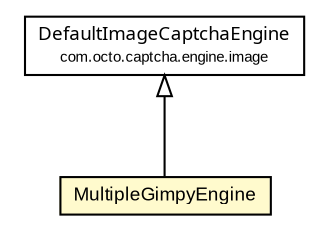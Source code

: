 #!/usr/local/bin/dot
#
# Class diagram 
# Generated by UmlGraph version 4.6 (http://www.spinellis.gr/sw/umlgraph)
#

digraph G {
	edge [fontname="arial",fontsize=10,labelfontname="arial",labelfontsize=10];
	node [fontname="arial",fontsize=10,shape=plaintext];
	// com.octo.captcha.engine.image.DefaultImageCaptchaEngine
	c13833 [label=<<table border="0" cellborder="1" cellspacing="0" cellpadding="2" port="p" href="../DefaultImageCaptchaEngine.html">
		<tr><td><table border="0" cellspacing="0" cellpadding="1">
			<tr><td><font face="ariali"> DefaultImageCaptchaEngine </font></td></tr>
			<tr><td><font point-size="7.0"> com.octo.captcha.engine.image </font></td></tr>
		</table></td></tr>
		</table>>, fontname="arial", fontcolor="black", fontsize=9.0];
	// com.octo.captcha.engine.image.gimpy.MultipleGimpyEngine
	c13837 [label=<<table border="0" cellborder="1" cellspacing="0" cellpadding="2" port="p" bgcolor="lemonChiffon" href="./MultipleGimpyEngine.html">
		<tr><td><table border="0" cellspacing="0" cellpadding="1">
			<tr><td> MultipleGimpyEngine </td></tr>
		</table></td></tr>
		</table>>, fontname="arial", fontcolor="black", fontsize=9.0];
	//com.octo.captcha.engine.image.gimpy.MultipleGimpyEngine extends com.octo.captcha.engine.image.DefaultImageCaptchaEngine
	c13833:p -> c13837:p [dir=back,arrowtail=empty];
}

